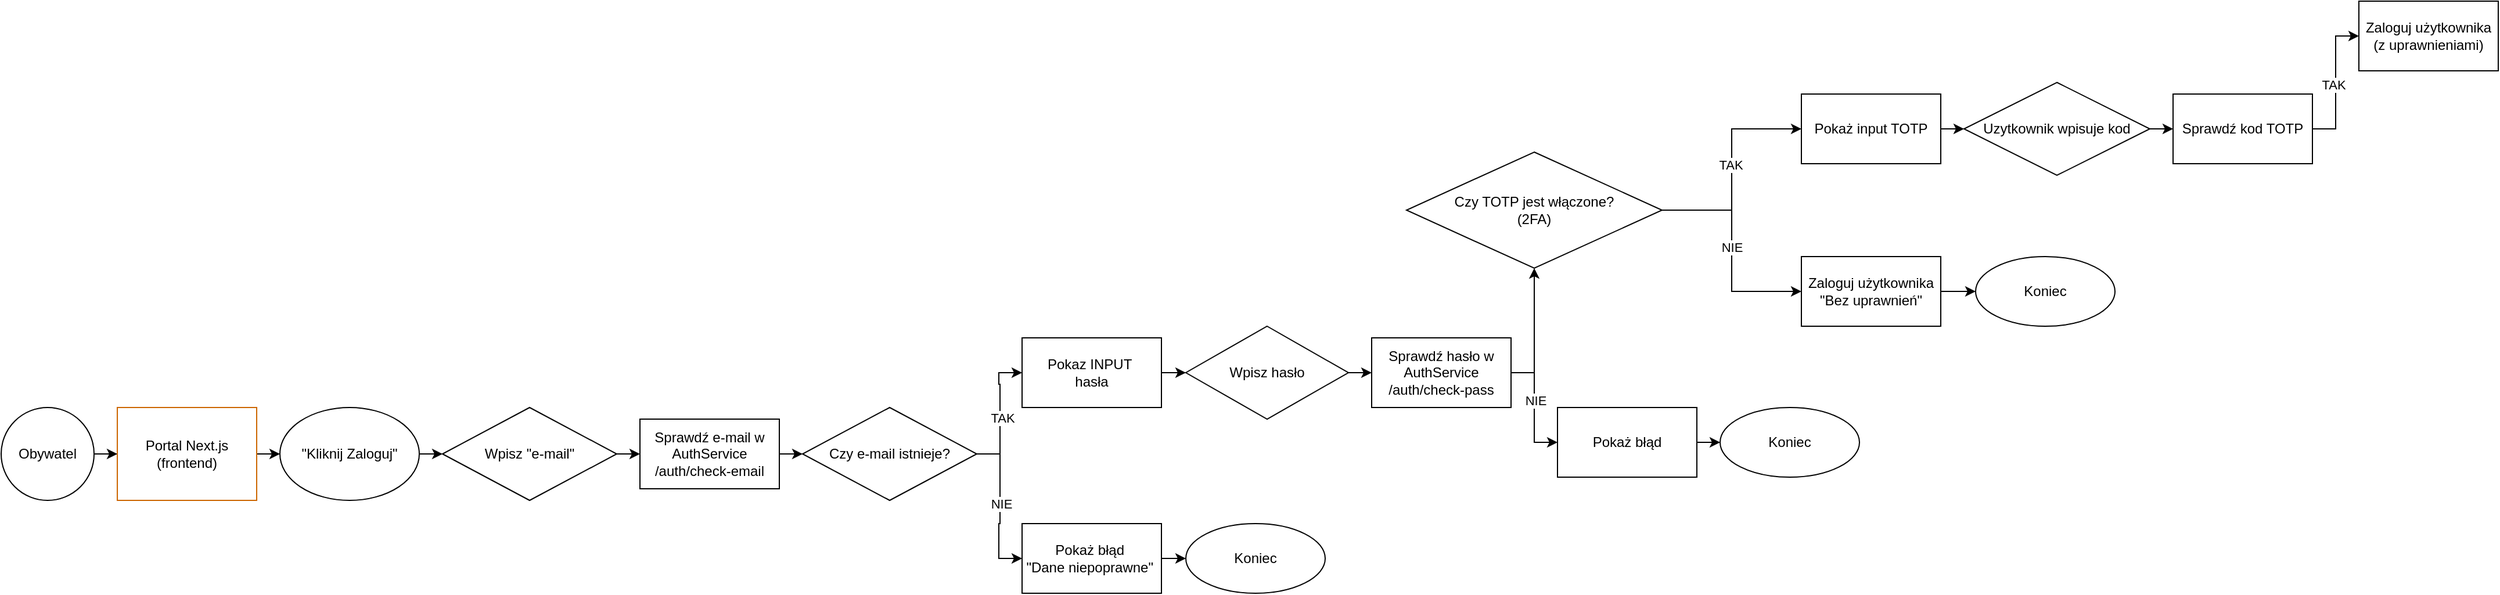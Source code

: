 <mxfile version="28.0.4">
  <diagram name="Strona-1" id="XEY5Oj9dU_AI5KMbFU5W">
    <mxGraphModel dx="628" dy="1259" grid="1" gridSize="10" guides="1" tooltips="1" connect="1" arrows="0" fold="1" page="1" pageScale="1" pageWidth="1169" pageHeight="827" math="0" shadow="0">
      <root>
        <mxCell id="0" />
        <mxCell id="1" parent="0" />
        <mxCell id="9cd28dJN7opXrq_dTqkE-7" value="" style="edgeStyle=orthogonalEdgeStyle;rounded=0;orthogonalLoop=1;jettySize=auto;html=1;" edge="1" parent="1" source="9cd28dJN7opXrq_dTqkE-5" target="9cd28dJN7opXrq_dTqkE-6">
          <mxGeometry relative="1" as="geometry" />
        </mxCell>
        <mxCell id="9cd28dJN7opXrq_dTqkE-5" value="Obywatel" style="ellipse;whiteSpace=wrap;html=1;aspect=fixed;" vertex="1" parent="1">
          <mxGeometry x="60" y="320" width="80" height="80" as="geometry" />
        </mxCell>
        <mxCell id="9cd28dJN7opXrq_dTqkE-9" value="" style="edgeStyle=orthogonalEdgeStyle;rounded=0;orthogonalLoop=1;jettySize=auto;html=1;" edge="1" parent="1" source="9cd28dJN7opXrq_dTqkE-6" target="9cd28dJN7opXrq_dTqkE-8">
          <mxGeometry relative="1" as="geometry" />
        </mxCell>
        <mxCell id="9cd28dJN7opXrq_dTqkE-6" value="Portal Next.js (frontend)" style="whiteSpace=wrap;html=1;rounded=0;strokeColor=#CC6600;" vertex="1" parent="1">
          <mxGeometry x="160" y="320" width="120" height="80" as="geometry" />
        </mxCell>
        <mxCell id="9cd28dJN7opXrq_dTqkE-13" style="edgeStyle=orthogonalEdgeStyle;rounded=0;orthogonalLoop=1;jettySize=auto;html=1;exitX=1;exitY=0.5;exitDx=0;exitDy=0;entryX=0;entryY=0.5;entryDx=0;entryDy=0;" edge="1" parent="1" source="9cd28dJN7opXrq_dTqkE-8" target="9cd28dJN7opXrq_dTqkE-12">
          <mxGeometry relative="1" as="geometry" />
        </mxCell>
        <mxCell id="9cd28dJN7opXrq_dTqkE-8" value="&quot;Kliknij Zaloguj&quot;" style="whiteSpace=wrap;html=1;shape=ellipse;perimeter=ellipsePerimeter;" vertex="1" parent="1">
          <mxGeometry x="300" y="320" width="120" height="80" as="geometry" />
        </mxCell>
        <mxCell id="9cd28dJN7opXrq_dTqkE-16" style="edgeStyle=orthogonalEdgeStyle;rounded=0;orthogonalLoop=1;jettySize=auto;html=1;exitX=1;exitY=0.5;exitDx=0;exitDy=0;entryX=0;entryY=0.5;entryDx=0;entryDy=0;" edge="1" parent="1" source="9cd28dJN7opXrq_dTqkE-12" target="9cd28dJN7opXrq_dTqkE-15">
          <mxGeometry relative="1" as="geometry" />
        </mxCell>
        <mxCell id="9cd28dJN7opXrq_dTqkE-12" value="Wpisz &quot;e-mail&quot;" style="rhombus;whiteSpace=wrap;html=1;" vertex="1" parent="1">
          <mxGeometry x="440" y="320" width="150" height="80" as="geometry" />
        </mxCell>
        <mxCell id="9cd28dJN7opXrq_dTqkE-19" style="edgeStyle=orthogonalEdgeStyle;rounded=0;orthogonalLoop=1;jettySize=auto;html=1;exitX=1;exitY=0.5;exitDx=0;exitDy=0;entryX=0;entryY=0.5;entryDx=0;entryDy=0;" edge="1" parent="1" source="9cd28dJN7opXrq_dTqkE-15" target="9cd28dJN7opXrq_dTqkE-18">
          <mxGeometry relative="1" as="geometry" />
        </mxCell>
        <mxCell id="9cd28dJN7opXrq_dTqkE-15" value="Sprawdź e-mail w AuthService&lt;div&gt;/auth/check-email&lt;/div&gt;" style="rounded=0;whiteSpace=wrap;html=1;" vertex="1" parent="1">
          <mxGeometry x="610" y="330" width="120" height="60" as="geometry" />
        </mxCell>
        <mxCell id="9cd28dJN7opXrq_dTqkE-21" style="edgeStyle=orthogonalEdgeStyle;rounded=0;orthogonalLoop=1;jettySize=auto;html=1;exitX=1;exitY=0.5;exitDx=0;exitDy=0;entryX=0;entryY=0.5;entryDx=0;entryDy=0;" edge="1" parent="1" source="9cd28dJN7opXrq_dTqkE-18" target="9cd28dJN7opXrq_dTqkE-20">
          <mxGeometry relative="1" as="geometry" />
        </mxCell>
        <mxCell id="9cd28dJN7opXrq_dTqkE-24" value="TAK" style="edgeLabel;html=1;align=center;verticalAlign=middle;resizable=0;points=[];" vertex="1" connectable="0" parent="9cd28dJN7opXrq_dTqkE-21">
          <mxGeometry x="-0.073" y="-2" relative="1" as="geometry">
            <mxPoint as="offset" />
          </mxGeometry>
        </mxCell>
        <mxCell id="9cd28dJN7opXrq_dTqkE-23" style="edgeStyle=orthogonalEdgeStyle;rounded=0;orthogonalLoop=1;jettySize=auto;html=1;exitX=1;exitY=0.5;exitDx=0;exitDy=0;entryX=0;entryY=0.5;entryDx=0;entryDy=0;" edge="1" parent="1" source="9cd28dJN7opXrq_dTqkE-18" target="9cd28dJN7opXrq_dTqkE-22">
          <mxGeometry relative="1" as="geometry" />
        </mxCell>
        <mxCell id="9cd28dJN7opXrq_dTqkE-25" value="NIE" style="edgeLabel;html=1;align=center;verticalAlign=middle;resizable=0;points=[];" vertex="1" connectable="0" parent="9cd28dJN7opXrq_dTqkE-23">
          <mxGeometry x="-0.02" y="1" relative="1" as="geometry">
            <mxPoint y="-1" as="offset" />
          </mxGeometry>
        </mxCell>
        <mxCell id="9cd28dJN7opXrq_dTqkE-18" value="Czy e-mail istnieje?" style="rhombus;whiteSpace=wrap;html=1;" vertex="1" parent="1">
          <mxGeometry x="750" y="320" width="150" height="80" as="geometry" />
        </mxCell>
        <mxCell id="9cd28dJN7opXrq_dTqkE-28" style="edgeStyle=orthogonalEdgeStyle;rounded=0;orthogonalLoop=1;jettySize=auto;html=1;exitX=1;exitY=0.5;exitDx=0;exitDy=0;entryX=0;entryY=0.5;entryDx=0;entryDy=0;" edge="1" parent="1" source="9cd28dJN7opXrq_dTqkE-20" target="9cd28dJN7opXrq_dTqkE-27">
          <mxGeometry relative="1" as="geometry" />
        </mxCell>
        <mxCell id="9cd28dJN7opXrq_dTqkE-20" value="Pokaz INPUT&amp;nbsp;&lt;div&gt;hasła&lt;/div&gt;" style="rounded=0;whiteSpace=wrap;html=1;" vertex="1" parent="1">
          <mxGeometry x="939" y="260" width="120" height="60" as="geometry" />
        </mxCell>
        <mxCell id="9cd28dJN7opXrq_dTqkE-39" style="edgeStyle=orthogonalEdgeStyle;rounded=0;orthogonalLoop=1;jettySize=auto;html=1;exitX=1;exitY=0.5;exitDx=0;exitDy=0;entryX=0;entryY=0.5;entryDx=0;entryDy=0;" edge="1" parent="1" source="9cd28dJN7opXrq_dTqkE-22" target="9cd28dJN7opXrq_dTqkE-38">
          <mxGeometry relative="1" as="geometry" />
        </mxCell>
        <mxCell id="9cd28dJN7opXrq_dTqkE-22" value="Pokaż błąd&amp;nbsp;&lt;div&gt;&quot;Dane niepoprawne&quot;&amp;nbsp;&lt;/div&gt;" style="rounded=0;whiteSpace=wrap;html=1;" vertex="1" parent="1">
          <mxGeometry x="939" y="420" width="120" height="60" as="geometry" />
        </mxCell>
        <mxCell id="9cd28dJN7opXrq_dTqkE-30" style="edgeStyle=orthogonalEdgeStyle;rounded=0;orthogonalLoop=1;jettySize=auto;html=1;exitX=1;exitY=0.5;exitDx=0;exitDy=0;entryX=0;entryY=0.5;entryDx=0;entryDy=0;" edge="1" parent="1" source="9cd28dJN7opXrq_dTqkE-27" target="9cd28dJN7opXrq_dTqkE-29">
          <mxGeometry relative="1" as="geometry" />
        </mxCell>
        <mxCell id="9cd28dJN7opXrq_dTqkE-27" value="Wpisz hasło" style="rhombus;whiteSpace=wrap;html=1;" vertex="1" parent="1">
          <mxGeometry x="1080" y="250" width="140" height="80" as="geometry" />
        </mxCell>
        <mxCell id="9cd28dJN7opXrq_dTqkE-57" style="edgeStyle=orthogonalEdgeStyle;rounded=0;orthogonalLoop=1;jettySize=auto;html=1;exitX=1;exitY=0.5;exitDx=0;exitDy=0;entryX=0.5;entryY=1;entryDx=0;entryDy=0;" edge="1" parent="1" source="9cd28dJN7opXrq_dTqkE-29" target="9cd28dJN7opXrq_dTqkE-35">
          <mxGeometry relative="1" as="geometry" />
        </mxCell>
        <mxCell id="9cd28dJN7opXrq_dTqkE-29" value="Sprawdź hasło w AuthService&lt;div&gt;/auth/check-pass&lt;/div&gt;" style="rounded=0;whiteSpace=wrap;html=1;" vertex="1" parent="1">
          <mxGeometry x="1240" y="260" width="120" height="60" as="geometry" />
        </mxCell>
        <mxCell id="9cd28dJN7opXrq_dTqkE-33" style="edgeStyle=orthogonalEdgeStyle;rounded=0;orthogonalLoop=1;jettySize=auto;html=1;exitX=1;exitY=0.5;exitDx=0;exitDy=0;entryX=0;entryY=0.5;entryDx=0;entryDy=0;" edge="1" parent="1" target="9cd28dJN7opXrq_dTqkE-36" source="9cd28dJN7opXrq_dTqkE-29">
          <mxGeometry relative="1" as="geometry">
            <mxPoint x="1420" y="293" as="sourcePoint" />
          </mxGeometry>
        </mxCell>
        <mxCell id="9cd28dJN7opXrq_dTqkE-34" value="NIE" style="edgeLabel;html=1;align=center;verticalAlign=middle;resizable=0;points=[];" vertex="1" connectable="0" parent="9cd28dJN7opXrq_dTqkE-33">
          <mxGeometry x="-0.02" y="1" relative="1" as="geometry">
            <mxPoint y="-5" as="offset" />
          </mxGeometry>
        </mxCell>
        <mxCell id="9cd28dJN7opXrq_dTqkE-44" style="edgeStyle=orthogonalEdgeStyle;rounded=0;orthogonalLoop=1;jettySize=auto;html=1;exitX=1;exitY=0.5;exitDx=0;exitDy=0;entryX=0;entryY=0.5;entryDx=0;entryDy=0;" edge="1" parent="1" source="9cd28dJN7opXrq_dTqkE-35" target="9cd28dJN7opXrq_dTqkE-42">
          <mxGeometry relative="1" as="geometry">
            <mxPoint x="1570" y="165" as="sourcePoint" />
          </mxGeometry>
        </mxCell>
        <mxCell id="9cd28dJN7opXrq_dTqkE-46" value="TAK" style="edgeLabel;html=1;align=center;verticalAlign=middle;resizable=0;points=[];" vertex="1" connectable="0" parent="9cd28dJN7opXrq_dTqkE-44">
          <mxGeometry x="0.043" y="1" relative="1" as="geometry">
            <mxPoint as="offset" />
          </mxGeometry>
        </mxCell>
        <mxCell id="9cd28dJN7opXrq_dTqkE-58" style="edgeStyle=orthogonalEdgeStyle;rounded=0;orthogonalLoop=1;jettySize=auto;html=1;exitX=1;exitY=0.5;exitDx=0;exitDy=0;entryX=0;entryY=0.5;entryDx=0;entryDy=0;" edge="1" parent="1" source="9cd28dJN7opXrq_dTqkE-35" target="9cd28dJN7opXrq_dTqkE-43">
          <mxGeometry relative="1" as="geometry" />
        </mxCell>
        <mxCell id="9cd28dJN7opXrq_dTqkE-59" value="NIE" style="edgeLabel;html=1;align=center;verticalAlign=middle;resizable=0;points=[];" vertex="1" connectable="0" parent="9cd28dJN7opXrq_dTqkE-58">
          <mxGeometry x="-0.031" relative="1" as="geometry">
            <mxPoint as="offset" />
          </mxGeometry>
        </mxCell>
        <mxCell id="9cd28dJN7opXrq_dTqkE-35" value="Czy TOTP jest włączone?&lt;div&gt;(2FA)&lt;/div&gt;" style="rounded=0;whiteSpace=wrap;html=1;shape=rhombus;perimeter=rhombusPerimeter;" vertex="1" parent="1">
          <mxGeometry x="1270" y="100" width="220" height="100" as="geometry" />
        </mxCell>
        <mxCell id="9cd28dJN7opXrq_dTqkE-41" style="edgeStyle=orthogonalEdgeStyle;rounded=0;orthogonalLoop=1;jettySize=auto;html=1;exitX=1;exitY=0.5;exitDx=0;exitDy=0;entryX=0;entryY=0.5;entryDx=0;entryDy=0;" edge="1" parent="1" source="9cd28dJN7opXrq_dTqkE-36" target="9cd28dJN7opXrq_dTqkE-40">
          <mxGeometry relative="1" as="geometry" />
        </mxCell>
        <mxCell id="9cd28dJN7opXrq_dTqkE-36" value="Pokaż błąd" style="rounded=0;whiteSpace=wrap;html=1;" vertex="1" parent="1">
          <mxGeometry x="1400" y="320" width="120" height="60" as="geometry" />
        </mxCell>
        <mxCell id="9cd28dJN7opXrq_dTqkE-38" value="Koniec" style="rounded=0;whiteSpace=wrap;html=1;shape=ellipse;perimeter=ellipsePerimeter;" vertex="1" parent="1">
          <mxGeometry x="1080" y="420" width="120" height="60" as="geometry" />
        </mxCell>
        <mxCell id="9cd28dJN7opXrq_dTqkE-40" value="Koniec" style="rounded=0;whiteSpace=wrap;html=1;shape=ellipse;perimeter=ellipsePerimeter;" vertex="1" parent="1">
          <mxGeometry x="1540" y="320" width="120" height="60" as="geometry" />
        </mxCell>
        <mxCell id="9cd28dJN7opXrq_dTqkE-51" style="edgeStyle=orthogonalEdgeStyle;rounded=0;orthogonalLoop=1;jettySize=auto;html=1;exitX=1;exitY=0.5;exitDx=0;exitDy=0;entryX=0;entryY=0.5;entryDx=0;entryDy=0;" edge="1" parent="1" source="9cd28dJN7opXrq_dTqkE-42" target="9cd28dJN7opXrq_dTqkE-50">
          <mxGeometry relative="1" as="geometry" />
        </mxCell>
        <mxCell id="9cd28dJN7opXrq_dTqkE-42" value="&lt;div&gt;Pokaż input TOTP&lt;/div&gt;" style="rounded=0;whiteSpace=wrap;html=1;" vertex="1" parent="1">
          <mxGeometry x="1610" y="50" width="120" height="60" as="geometry" />
        </mxCell>
        <mxCell id="9cd28dJN7opXrq_dTqkE-43" value="Zaloguj użytkownika&lt;div&gt;&quot;Bez uprawnień&quot;&lt;/div&gt;" style="rounded=0;whiteSpace=wrap;html=1;" vertex="1" parent="1">
          <mxGeometry x="1610" y="190" width="120" height="60" as="geometry" />
        </mxCell>
        <mxCell id="9cd28dJN7opXrq_dTqkE-48" style="edgeStyle=orthogonalEdgeStyle;rounded=0;orthogonalLoop=1;jettySize=auto;html=1;exitX=1;exitY=0.5;exitDx=0;exitDy=0;entryX=0;entryY=0.5;entryDx=0;entryDy=0;" edge="1" parent="1" target="9cd28dJN7opXrq_dTqkE-49">
          <mxGeometry relative="1" as="geometry">
            <mxPoint x="1730" y="220" as="sourcePoint" />
          </mxGeometry>
        </mxCell>
        <mxCell id="9cd28dJN7opXrq_dTqkE-49" value="Koniec" style="rounded=0;whiteSpace=wrap;html=1;shape=ellipse;perimeter=ellipsePerimeter;" vertex="1" parent="1">
          <mxGeometry x="1760" y="190" width="120" height="60" as="geometry" />
        </mxCell>
        <mxCell id="9cd28dJN7opXrq_dTqkE-53" style="edgeStyle=orthogonalEdgeStyle;rounded=0;orthogonalLoop=1;jettySize=auto;html=1;exitX=1;exitY=0.5;exitDx=0;exitDy=0;entryX=0;entryY=0.5;entryDx=0;entryDy=0;" edge="1" parent="1" source="9cd28dJN7opXrq_dTqkE-50" target="9cd28dJN7opXrq_dTqkE-52">
          <mxGeometry relative="1" as="geometry" />
        </mxCell>
        <mxCell id="9cd28dJN7opXrq_dTqkE-50" value="Uzytkownik wpisuje kod" style="rhombus;whiteSpace=wrap;html=1;" vertex="1" parent="1">
          <mxGeometry x="1750" y="40" width="160" height="80" as="geometry" />
        </mxCell>
        <mxCell id="9cd28dJN7opXrq_dTqkE-55" style="edgeStyle=orthogonalEdgeStyle;rounded=0;orthogonalLoop=1;jettySize=auto;html=1;exitX=1;exitY=0.5;exitDx=0;exitDy=0;entryX=0;entryY=0.5;entryDx=0;entryDy=0;" edge="1" parent="1" source="9cd28dJN7opXrq_dTqkE-52" target="9cd28dJN7opXrq_dTqkE-54">
          <mxGeometry relative="1" as="geometry" />
        </mxCell>
        <mxCell id="9cd28dJN7opXrq_dTqkE-56" value="TAK" style="edgeLabel;html=1;align=center;verticalAlign=middle;resizable=0;points=[];" vertex="1" connectable="0" parent="9cd28dJN7opXrq_dTqkE-55">
          <mxGeometry x="-0.028" y="2" relative="1" as="geometry">
            <mxPoint as="offset" />
          </mxGeometry>
        </mxCell>
        <mxCell id="9cd28dJN7opXrq_dTqkE-52" value="Sprawdź kod TOTP" style="rounded=0;whiteSpace=wrap;html=1;" vertex="1" parent="1">
          <mxGeometry x="1930" y="50" width="120" height="60" as="geometry" />
        </mxCell>
        <mxCell id="9cd28dJN7opXrq_dTqkE-54" value="Zaloguj użytkownika&lt;div&gt;(z uprawnieniami)&lt;/div&gt;" style="rounded=0;whiteSpace=wrap;html=1;" vertex="1" parent="1">
          <mxGeometry x="2090" y="-30" width="120" height="60" as="geometry" />
        </mxCell>
      </root>
    </mxGraphModel>
  </diagram>
</mxfile>
